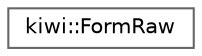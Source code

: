 digraph "Graphical Class Hierarchy"
{
 // LATEX_PDF_SIZE
  bgcolor="transparent";
  edge [fontname=Helvetica,fontsize=10,labelfontname=Helvetica,labelfontsize=10];
  node [fontname=Helvetica,fontsize=10,shape=box,height=0.2,width=0.4];
  rankdir="LR";
  Node0 [id="Node000000",label="kiwi::FormRaw",height=0.2,width=0.4,color="grey40", fillcolor="white", style="filled",URL="$structkiwi_1_1FormRaw.html",tooltip="형태에 관한 모든 정보를 담는 구조체의 템플릿"];
}
